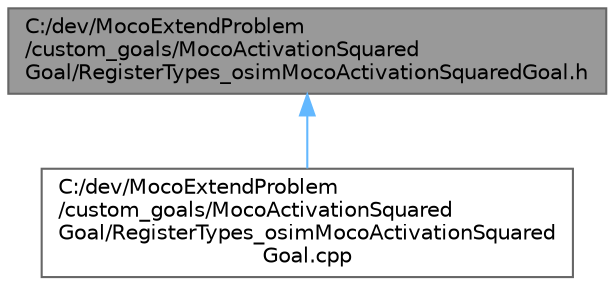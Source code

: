 digraph "C:/dev/MocoExtendProblem/custom_goals/MocoActivationSquaredGoal/RegisterTypes_osimMocoActivationSquaredGoal.h"
{
 // LATEX_PDF_SIZE
  bgcolor="transparent";
  edge [fontname=Helvetica,fontsize=10,labelfontname=Helvetica,labelfontsize=10];
  node [fontname=Helvetica,fontsize=10,shape=box,height=0.2,width=0.4];
  Node1 [id="Node000001",label="C:/dev/MocoExtendProblem\l/custom_goals/MocoActivationSquared\lGoal/RegisterTypes_osimMocoActivationSquaredGoal.h",height=0.2,width=0.4,color="gray40", fillcolor="grey60", style="filled", fontcolor="black",tooltip=" "];
  Node1 -> Node2 [id="edge1_Node000001_Node000002",dir="back",color="steelblue1",style="solid",tooltip=" "];
  Node2 [id="Node000002",label="C:/dev/MocoExtendProblem\l/custom_goals/MocoActivationSquared\lGoal/RegisterTypes_osimMocoActivationSquared\lGoal.cpp",height=0.2,width=0.4,color="grey40", fillcolor="white", style="filled",URL="$_moco_activation_squared_goal_2_register_types__osim_moco_activation_squared_goal_8cpp.html",tooltip=" "];
}
